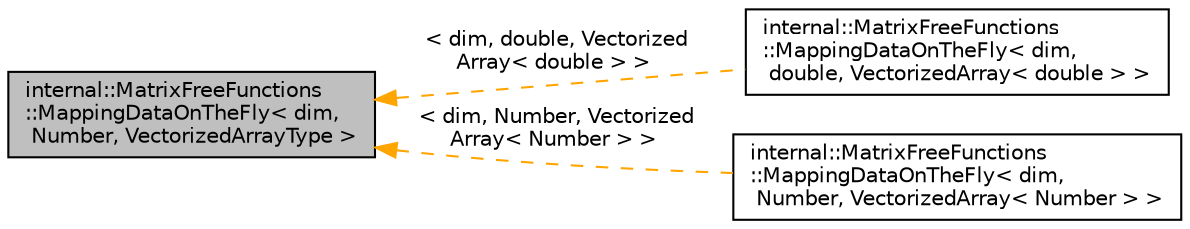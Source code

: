 digraph "internal::MatrixFreeFunctions::MappingDataOnTheFly&lt; dim, Number, VectorizedArrayType &gt;"
{
 // LATEX_PDF_SIZE
  edge [fontname="Helvetica",fontsize="10",labelfontname="Helvetica",labelfontsize="10"];
  node [fontname="Helvetica",fontsize="10",shape=record];
  rankdir="LR";
  Node1 [label="internal::MatrixFreeFunctions\l::MappingDataOnTheFly\< dim,\l Number, VectorizedArrayType \>",height=0.2,width=0.4,color="black", fillcolor="grey75", style="filled", fontcolor="black",tooltip=" "];
  Node1 -> Node2 [dir="back",color="orange",fontsize="10",style="dashed",label=" \< dim, double, Vectorized\lArray\< double \> \>" ,fontname="Helvetica"];
  Node2 [label="internal::MatrixFreeFunctions\l::MappingDataOnTheFly\< dim,\l double, VectorizedArray\< double \> \>",height=0.2,width=0.4,color="black", fillcolor="white", style="filled",URL="$classinternal_1_1MatrixFreeFunctions_1_1MappingDataOnTheFly.html",tooltip=" "];
  Node1 -> Node3 [dir="back",color="orange",fontsize="10",style="dashed",label=" \< dim, Number, Vectorized\lArray\< Number \> \>" ,fontname="Helvetica"];
  Node3 [label="internal::MatrixFreeFunctions\l::MappingDataOnTheFly\< dim,\l Number, VectorizedArray\< Number \> \>",height=0.2,width=0.4,color="black", fillcolor="white", style="filled",URL="$classinternal_1_1MatrixFreeFunctions_1_1MappingDataOnTheFly.html",tooltip=" "];
}

